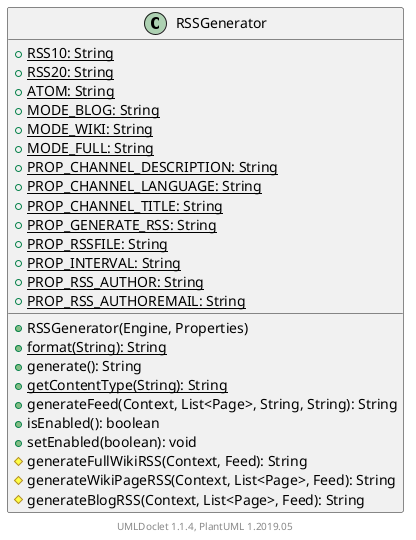 @startuml

    class RSSGenerator [[RSSGenerator.html]] {
        {static} +RSS10: String
        {static} +RSS20: String
        {static} +ATOM: String
        {static} +MODE_BLOG: String
        {static} +MODE_WIKI: String
        {static} +MODE_FULL: String
        {static} +PROP_CHANNEL_DESCRIPTION: String
        {static} +PROP_CHANNEL_LANGUAGE: String
        {static} +PROP_CHANNEL_TITLE: String
        {static} +PROP_GENERATE_RSS: String
        {static} +PROP_RSSFILE: String
        {static} +PROP_INTERVAL: String
        {static} +PROP_RSS_AUTHOR: String
        {static} +PROP_RSS_AUTHOREMAIL: String
        +RSSGenerator(Engine, Properties)
        {static} +format(String): String
        +generate(): String
        {static} +getContentType(String): String
        +generateFeed(Context, List<Page>, String, String): String
        +isEnabled(): boolean
        +setEnabled(boolean): void
        #generateFullWikiRSS(Context, Feed): String
        #generateWikiPageRSS(Context, List<Page>, Feed): String
        #generateBlogRSS(Context, List<Page>, Feed): String
    }


    center footer UMLDoclet 1.1.4, PlantUML 1.2019.05
@enduml
